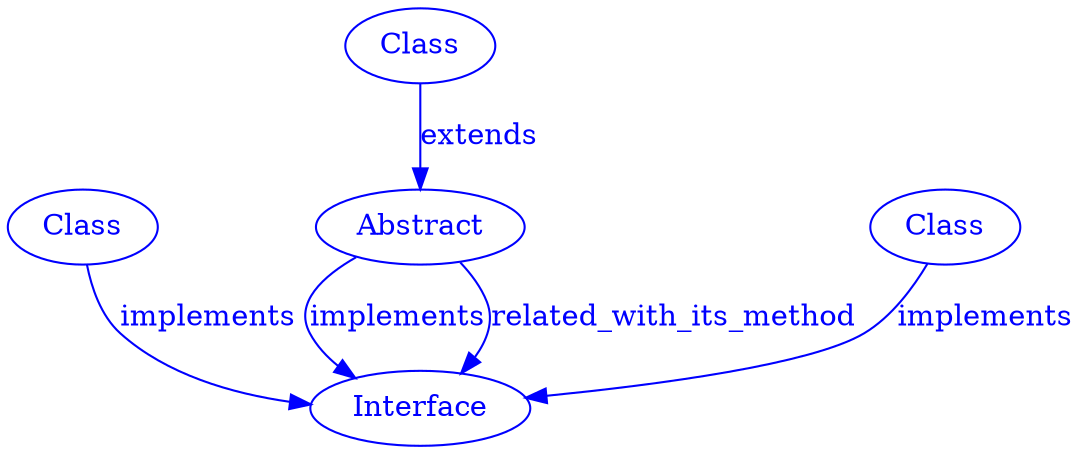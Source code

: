 
digraph SubdueGraph {
  4 [label="Class",color=blue,fontcolor=blue];
  5 [label="Abstract",color=blue,fontcolor=blue];
  6 [label="Class",color=blue,fontcolor=blue];
  8 [label="Interface",color=blue,fontcolor=blue];
  9 [label="Class",color=blue,fontcolor=blue];
  4 -> 8 [label="implements",color=blue,fontcolor=blue];
  5 -> 8 [label="implements",color=blue,fontcolor=blue];
  6 -> 8 [label="implements",color=blue,fontcolor=blue];
  9 -> 5 [label="extends",color=blue,fontcolor=blue];
  5 -> 8 [label="related_with_its_method",color=blue,fontcolor=blue];
}
